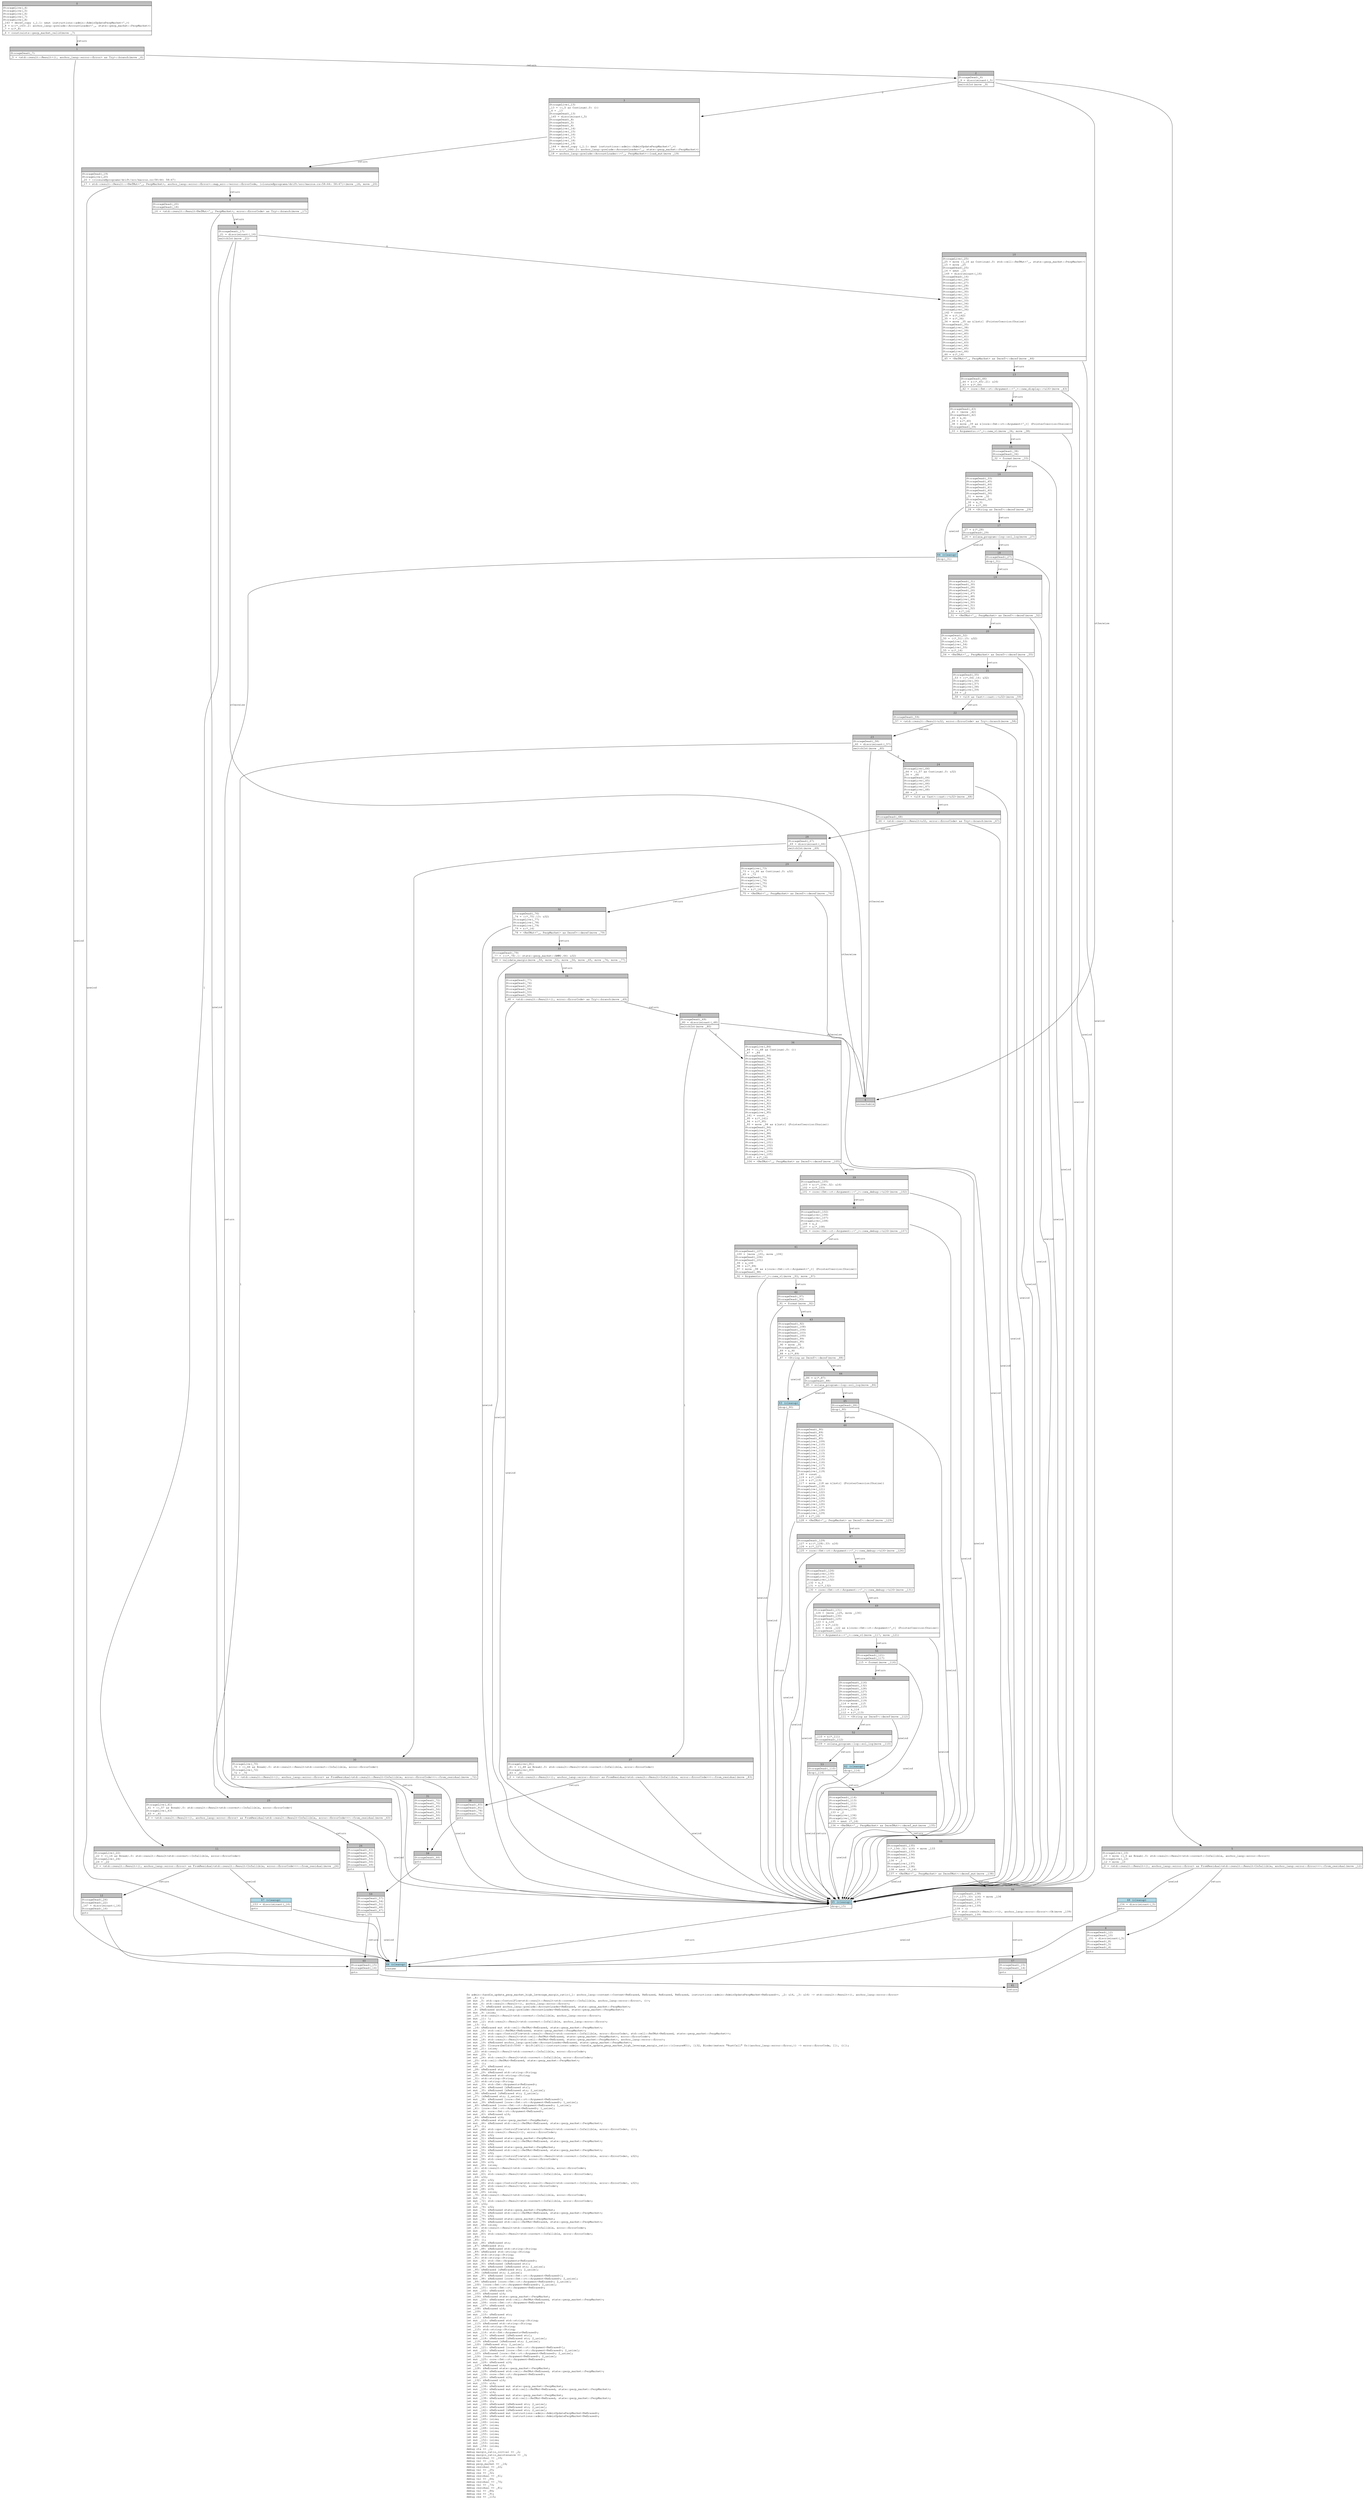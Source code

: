 digraph Mir_0_5559 {
    graph [fontname="Courier, monospace"];
    node [fontname="Courier, monospace"];
    edge [fontname="Courier, monospace"];
    label=<fn admin::handle_update_perp_market_high_leverage_margin_ratio(_1: anchor_lang::context::Context&lt;ReErased, ReErased, ReErased, ReErased, instructions::admin::AdminUpdatePerpMarket&lt;ReErased&gt;&gt;, _2: u16, _3: u16) -&gt; std::result::Result&lt;(), anchor_lang::error::Error&gt;<br align="left"/>let _4: ();<br align="left"/>let mut _5: std::ops::ControlFlow&lt;std::result::Result&lt;std::convert::Infallible, anchor_lang::error::Error&gt;, ()&gt;;<br align="left"/>let mut _6: std::result::Result&lt;(), anchor_lang::error::Error&gt;;<br align="left"/>let mut _7: &amp;ReErased anchor_lang::prelude::AccountLoader&lt;ReErased, state::perp_market::PerpMarket&gt;;<br align="left"/>let _8: &amp;ReErased anchor_lang::prelude::AccountLoader&lt;ReErased, state::perp_market::PerpMarket&gt;;<br align="left"/>let mut _9: isize;<br align="left"/>let _10: std::result::Result&lt;std::convert::Infallible, anchor_lang::error::Error&gt;;<br align="left"/>let mut _11: !;<br align="left"/>let mut _12: std::result::Result&lt;std::convert::Infallible, anchor_lang::error::Error&gt;;<br align="left"/>let _13: ();<br align="left"/>let _14: &amp;ReErased mut std::cell::RefMut&lt;ReErased, state::perp_market::PerpMarket&gt;;<br align="left"/>let mut _15: std::cell::RefMut&lt;ReErased, state::perp_market::PerpMarket&gt;;<br align="left"/>let mut _16: std::ops::ControlFlow&lt;std::result::Result&lt;std::convert::Infallible, error::ErrorCode&gt;, std::cell::RefMut&lt;ReErased, state::perp_market::PerpMarket&gt;&gt;;<br align="left"/>let mut _17: std::result::Result&lt;std::cell::RefMut&lt;ReErased, state::perp_market::PerpMarket&gt;, error::ErrorCode&gt;;<br align="left"/>let mut _18: std::result::Result&lt;std::cell::RefMut&lt;ReErased, state::perp_market::PerpMarket&gt;, anchor_lang::error::Error&gt;;<br align="left"/>let mut _19: &amp;ReErased anchor_lang::prelude::AccountLoader&lt;ReErased, state::perp_market::PerpMarket&gt;;<br align="left"/>let mut _20: Closure(DefId(0:5560 ~ drift[d311]::instructions::admin::handle_update_perp_market_high_leverage_margin_ratio::{closure#0}), [i32, Binder(extern &quot;RustCall&quot; fn((anchor_lang::error::Error,)) -&gt; error::ErrorCode, []), ()]);<br align="left"/>let mut _21: isize;<br align="left"/>let _22: std::result::Result&lt;std::convert::Infallible, error::ErrorCode&gt;;<br align="left"/>let mut _23: !;<br align="left"/>let mut _24: std::result::Result&lt;std::convert::Infallible, error::ErrorCode&gt;;<br align="left"/>let _25: std::cell::RefMut&lt;ReErased, state::perp_market::PerpMarket&gt;;<br align="left"/>let _26: ();<br align="left"/>let mut _27: &amp;ReErased str;<br align="left"/>let _28: &amp;ReErased str;<br align="left"/>let mut _29: &amp;ReErased std::string::String;<br align="left"/>let _30: &amp;ReErased std::string::String;<br align="left"/>let _31: std::string::String;<br align="left"/>let _32: std::string::String;<br align="left"/>let mut _33: std::fmt::Arguments&lt;ReErased&gt;;<br align="left"/>let mut _34: &amp;ReErased [&amp;ReErased str];<br align="left"/>let mut _35: &amp;ReErased [&amp;ReErased str; 2_usize];<br align="left"/>let _36: &amp;ReErased [&amp;ReErased str; 2_usize];<br align="left"/>let _37: [&amp;ReErased str; 2_usize];<br align="left"/>let mut _38: &amp;ReErased [core::fmt::rt::Argument&lt;ReErased&gt;];<br align="left"/>let mut _39: &amp;ReErased [core::fmt::rt::Argument&lt;ReErased&gt;; 1_usize];<br align="left"/>let _40: &amp;ReErased [core::fmt::rt::Argument&lt;ReErased&gt;; 1_usize];<br align="left"/>let _41: [core::fmt::rt::Argument&lt;ReErased&gt;; 1_usize];<br align="left"/>let mut _42: core::fmt::rt::Argument&lt;ReErased&gt;;<br align="left"/>let mut _43: &amp;ReErased u16;<br align="left"/>let _44: &amp;ReErased u16;<br align="left"/>let _45: &amp;ReErased state::perp_market::PerpMarket;<br align="left"/>let mut _46: &amp;ReErased std::cell::RefMut&lt;ReErased, state::perp_market::PerpMarket&gt;;<br align="left"/>let _47: ();<br align="left"/>let mut _48: std::ops::ControlFlow&lt;std::result::Result&lt;std::convert::Infallible, error::ErrorCode&gt;, ()&gt;;<br align="left"/>let mut _49: std::result::Result&lt;(), error::ErrorCode&gt;;<br align="left"/>let mut _50: u32;<br align="left"/>let mut _51: &amp;ReErased state::perp_market::PerpMarket;<br align="left"/>let mut _52: &amp;ReErased std::cell::RefMut&lt;ReErased, state::perp_market::PerpMarket&gt;;<br align="left"/>let mut _53: u32;<br align="left"/>let mut _54: &amp;ReErased state::perp_market::PerpMarket;<br align="left"/>let mut _55: &amp;ReErased std::cell::RefMut&lt;ReErased, state::perp_market::PerpMarket&gt;;<br align="left"/>let mut _56: u32;<br align="left"/>let mut _57: std::ops::ControlFlow&lt;std::result::Result&lt;std::convert::Infallible, error::ErrorCode&gt;, u32&gt;;<br align="left"/>let mut _58: std::result::Result&lt;u32, error::ErrorCode&gt;;<br align="left"/>let mut _59: u16;<br align="left"/>let mut _60: isize;<br align="left"/>let _61: std::result::Result&lt;std::convert::Infallible, error::ErrorCode&gt;;<br align="left"/>let mut _62: !;<br align="left"/>let mut _63: std::result::Result&lt;std::convert::Infallible, error::ErrorCode&gt;;<br align="left"/>let _64: u32;<br align="left"/>let mut _65: u32;<br align="left"/>let mut _66: std::ops::ControlFlow&lt;std::result::Result&lt;std::convert::Infallible, error::ErrorCode&gt;, u32&gt;;<br align="left"/>let mut _67: std::result::Result&lt;u32, error::ErrorCode&gt;;<br align="left"/>let mut _68: u16;<br align="left"/>let mut _69: isize;<br align="left"/>let _70: std::result::Result&lt;std::convert::Infallible, error::ErrorCode&gt;;<br align="left"/>let mut _71: !;<br align="left"/>let mut _72: std::result::Result&lt;std::convert::Infallible, error::ErrorCode&gt;;<br align="left"/>let _73: u32;<br align="left"/>let mut _74: u32;<br align="left"/>let mut _75: &amp;ReErased state::perp_market::PerpMarket;<br align="left"/>let mut _76: &amp;ReErased std::cell::RefMut&lt;ReErased, state::perp_market::PerpMarket&gt;;<br align="left"/>let mut _77: u32;<br align="left"/>let mut _78: &amp;ReErased state::perp_market::PerpMarket;<br align="left"/>let mut _79: &amp;ReErased std::cell::RefMut&lt;ReErased, state::perp_market::PerpMarket&gt;;<br align="left"/>let mut _80: isize;<br align="left"/>let _81: std::result::Result&lt;std::convert::Infallible, error::ErrorCode&gt;;<br align="left"/>let mut _82: !;<br align="left"/>let mut _83: std::result::Result&lt;std::convert::Infallible, error::ErrorCode&gt;;<br align="left"/>let _84: ();<br align="left"/>let _85: ();<br align="left"/>let mut _86: &amp;ReErased str;<br align="left"/>let _87: &amp;ReErased str;<br align="left"/>let mut _88: &amp;ReErased std::string::String;<br align="left"/>let _89: &amp;ReErased std::string::String;<br align="left"/>let _90: std::string::String;<br align="left"/>let _91: std::string::String;<br align="left"/>let mut _92: std::fmt::Arguments&lt;ReErased&gt;;<br align="left"/>let mut _93: &amp;ReErased [&amp;ReErased str];<br align="left"/>let mut _94: &amp;ReErased [&amp;ReErased str; 2_usize];<br align="left"/>let _95: &amp;ReErased [&amp;ReErased str; 2_usize];<br align="left"/>let _96: [&amp;ReErased str; 2_usize];<br align="left"/>let mut _97: &amp;ReErased [core::fmt::rt::Argument&lt;ReErased&gt;];<br align="left"/>let mut _98: &amp;ReErased [core::fmt::rt::Argument&lt;ReErased&gt;; 2_usize];<br align="left"/>let _99: &amp;ReErased [core::fmt::rt::Argument&lt;ReErased&gt;; 2_usize];<br align="left"/>let _100: [core::fmt::rt::Argument&lt;ReErased&gt;; 2_usize];<br align="left"/>let mut _101: core::fmt::rt::Argument&lt;ReErased&gt;;<br align="left"/>let mut _102: &amp;ReErased u16;<br align="left"/>let _103: &amp;ReErased u16;<br align="left"/>let _104: &amp;ReErased state::perp_market::PerpMarket;<br align="left"/>let mut _105: &amp;ReErased std::cell::RefMut&lt;ReErased, state::perp_market::PerpMarket&gt;;<br align="left"/>let mut _106: core::fmt::rt::Argument&lt;ReErased&gt;;<br align="left"/>let mut _107: &amp;ReErased u16;<br align="left"/>let _108: &amp;ReErased u16;<br align="left"/>let _109: ();<br align="left"/>let mut _110: &amp;ReErased str;<br align="left"/>let _111: &amp;ReErased str;<br align="left"/>let mut _112: &amp;ReErased std::string::String;<br align="left"/>let _113: &amp;ReErased std::string::String;<br align="left"/>let _114: std::string::String;<br align="left"/>let _115: std::string::String;<br align="left"/>let mut _116: std::fmt::Arguments&lt;ReErased&gt;;<br align="left"/>let mut _117: &amp;ReErased [&amp;ReErased str];<br align="left"/>let mut _118: &amp;ReErased [&amp;ReErased str; 2_usize];<br align="left"/>let _119: &amp;ReErased [&amp;ReErased str; 2_usize];<br align="left"/>let _120: [&amp;ReErased str; 2_usize];<br align="left"/>let mut _121: &amp;ReErased [core::fmt::rt::Argument&lt;ReErased&gt;];<br align="left"/>let mut _122: &amp;ReErased [core::fmt::rt::Argument&lt;ReErased&gt;; 2_usize];<br align="left"/>let _123: &amp;ReErased [core::fmt::rt::Argument&lt;ReErased&gt;; 2_usize];<br align="left"/>let _124: [core::fmt::rt::Argument&lt;ReErased&gt;; 2_usize];<br align="left"/>let mut _125: core::fmt::rt::Argument&lt;ReErased&gt;;<br align="left"/>let mut _126: &amp;ReErased u16;<br align="left"/>let _127: &amp;ReErased u16;<br align="left"/>let _128: &amp;ReErased state::perp_market::PerpMarket;<br align="left"/>let mut _129: &amp;ReErased std::cell::RefMut&lt;ReErased, state::perp_market::PerpMarket&gt;;<br align="left"/>let mut _130: core::fmt::rt::Argument&lt;ReErased&gt;;<br align="left"/>let mut _131: &amp;ReErased u16;<br align="left"/>let _132: &amp;ReErased u16;<br align="left"/>let mut _133: u16;<br align="left"/>let mut _134: &amp;ReErased mut state::perp_market::PerpMarket;<br align="left"/>let mut _135: &amp;ReErased mut std::cell::RefMut&lt;ReErased, state::perp_market::PerpMarket&gt;;<br align="left"/>let mut _136: u16;<br align="left"/>let mut _137: &amp;ReErased mut state::perp_market::PerpMarket;<br align="left"/>let mut _138: &amp;ReErased mut std::cell::RefMut&lt;ReErased, state::perp_market::PerpMarket&gt;;<br align="left"/>let mut _139: ();<br align="left"/>let mut _140: &amp;ReErased [&amp;ReErased str; 2_usize];<br align="left"/>let mut _141: &amp;ReErased [&amp;ReErased str; 2_usize];<br align="left"/>let mut _142: &amp;ReErased [&amp;ReErased str; 2_usize];<br align="left"/>let mut _143: &amp;ReErased mut instructions::admin::AdminUpdatePerpMarket&lt;ReErased&gt;;<br align="left"/>let mut _144: &amp;ReErased mut instructions::admin::AdminUpdatePerpMarket&lt;ReErased&gt;;<br align="left"/>let mut _145: isize;<br align="left"/>let mut _146: isize;<br align="left"/>let mut _147: isize;<br align="left"/>let mut _148: isize;<br align="left"/>let mut _149: isize;<br align="left"/>let mut _150: isize;<br align="left"/>let mut _151: isize;<br align="left"/>let mut _152: isize;<br align="left"/>let mut _153: isize;<br align="left"/>let mut _154: isize;<br align="left"/>debug ctx =&gt; _1;<br align="left"/>debug margin_ratio_initial =&gt; _2;<br align="left"/>debug margin_ratio_maintenance =&gt; _3;<br align="left"/>debug residual =&gt; _10;<br align="left"/>debug val =&gt; _13;<br align="left"/>debug perp_market =&gt; _14;<br align="left"/>debug residual =&gt; _22;<br align="left"/>debug val =&gt; _25;<br align="left"/>debug res =&gt; _32;<br align="left"/>debug residual =&gt; _61;<br align="left"/>debug val =&gt; _64;<br align="left"/>debug residual =&gt; _70;<br align="left"/>debug val =&gt; _73;<br align="left"/>debug residual =&gt; _81;<br align="left"/>debug val =&gt; _84;<br align="left"/>debug res =&gt; _91;<br align="left"/>debug res =&gt; _115;<br align="left"/>>;
    bb0__0_5559 [shape="none", label=<<table border="0" cellborder="1" cellspacing="0"><tr><td bgcolor="gray" align="center" colspan="1">0</td></tr><tr><td align="left" balign="left">StorageLive(_4)<br/>StorageLive(_5)<br/>StorageLive(_6)<br/>StorageLive(_7)<br/>StorageLive(_8)<br/>_143 = deref_copy (_1.1: &amp;mut instructions::admin::AdminUpdatePerpMarket&lt;'_&gt;)<br/>_8 = &amp;((*_143).2: anchor_lang::prelude::AccountLoader&lt;'_, state::perp_market::PerpMarket&gt;)<br/>_7 = &amp;(*_8)<br/></td></tr><tr><td align="left">_6 = constraints::perp_market_valid(move _7)</td></tr></table>>];
    bb1__0_5559 [shape="none", label=<<table border="0" cellborder="1" cellspacing="0"><tr><td bgcolor="gray" align="center" colspan="1">1</td></tr><tr><td align="left" balign="left">StorageDead(_7)<br/></td></tr><tr><td align="left">_5 = &lt;std::result::Result&lt;(), anchor_lang::error::Error&gt; as Try&gt;::branch(move _6)</td></tr></table>>];
    bb2__0_5559 [shape="none", label=<<table border="0" cellborder="1" cellspacing="0"><tr><td bgcolor="gray" align="center" colspan="1">2</td></tr><tr><td align="left" balign="left">StorageDead(_6)<br/>_9 = discriminant(_5)<br/></td></tr><tr><td align="left">switchInt(move _9)</td></tr></table>>];
    bb3__0_5559 [shape="none", label=<<table border="0" cellborder="1" cellspacing="0"><tr><td bgcolor="gray" align="center" colspan="1">3</td></tr><tr><td align="left" balign="left">StorageLive(_13)<br/>_13 = ((_5 as Continue).0: ())<br/>_4 = _13<br/>StorageDead(_13)<br/>_145 = discriminant(_5)<br/>StorageDead(_8)<br/>StorageDead(_5)<br/>StorageDead(_4)<br/>StorageLive(_14)<br/>StorageLive(_15)<br/>StorageLive(_16)<br/>StorageLive(_17)<br/>StorageLive(_18)<br/>StorageLive(_19)<br/>_144 = deref_copy (_1.1: &amp;mut instructions::admin::AdminUpdatePerpMarket&lt;'_&gt;)<br/>_19 = &amp;((*_144).2: anchor_lang::prelude::AccountLoader&lt;'_, state::perp_market::PerpMarket&gt;)<br/></td></tr><tr><td align="left">_18 = anchor_lang::prelude::AccountLoader::&lt;'_, PerpMarket&gt;::load_mut(move _19)</td></tr></table>>];
    bb4__0_5559 [shape="none", label=<<table border="0" cellborder="1" cellspacing="0"><tr><td bgcolor="gray" align="center" colspan="1">4</td></tr><tr><td align="left">unreachable</td></tr></table>>];
    bb5__0_5559 [shape="none", label=<<table border="0" cellborder="1" cellspacing="0"><tr><td bgcolor="gray" align="center" colspan="1">5</td></tr><tr><td align="left" balign="left">StorageLive(_10)<br/>_10 = move ((_5 as Break).0: std::result::Result&lt;std::convert::Infallible, anchor_lang::error::Error&gt;)<br/>StorageLive(_12)<br/>_12 = move _10<br/></td></tr><tr><td align="left">_0 = &lt;std::result::Result&lt;(), anchor_lang::error::Error&gt; as FromResidual&lt;std::result::Result&lt;Infallible, anchor_lang::error::Error&gt;&gt;&gt;::from_residual(move _12)</td></tr></table>>];
    bb6__0_5559 [shape="none", label=<<table border="0" cellborder="1" cellspacing="0"><tr><td bgcolor="gray" align="center" colspan="1">6</td></tr><tr><td align="left" balign="left">StorageDead(_12)<br/>StorageDead(_10)<br/>_151 = discriminant(_5)<br/>StorageDead(_8)<br/>StorageDead(_5)<br/>StorageDead(_4)<br/></td></tr><tr><td align="left">goto</td></tr></table>>];
    bb7__0_5559 [shape="none", label=<<table border="0" cellborder="1" cellspacing="0"><tr><td bgcolor="gray" align="center" colspan="1">7</td></tr><tr><td align="left" balign="left">StorageDead(_19)<br/>StorageLive(_20)<br/>_20 = {closure@programs/drift/src/macros.rs:58:44: 58:47}<br/></td></tr><tr><td align="left">_17 = std::result::Result::&lt;RefMut&lt;'_, PerpMarket&gt;, anchor_lang::error::Error&gt;::map_err::&lt;error::ErrorCode, {closure@programs/drift/src/macros.rs:58:44: 58:47}&gt;(move _18, move _20)</td></tr></table>>];
    bb8__0_5559 [shape="none", label=<<table border="0" cellborder="1" cellspacing="0"><tr><td bgcolor="gray" align="center" colspan="1">8</td></tr><tr><td align="left" balign="left">StorageDead(_20)<br/>StorageDead(_18)<br/></td></tr><tr><td align="left">_16 = &lt;std::result::Result&lt;RefMut&lt;'_, PerpMarket&gt;, error::ErrorCode&gt; as Try&gt;::branch(move _17)</td></tr></table>>];
    bb9__0_5559 [shape="none", label=<<table border="0" cellborder="1" cellspacing="0"><tr><td bgcolor="gray" align="center" colspan="1">9</td></tr><tr><td align="left" balign="left">StorageDead(_17)<br/>_21 = discriminant(_16)<br/></td></tr><tr><td align="left">switchInt(move _21)</td></tr></table>>];
    bb10__0_5559 [shape="none", label=<<table border="0" cellborder="1" cellspacing="0"><tr><td bgcolor="gray" align="center" colspan="1">10</td></tr><tr><td align="left" balign="left">StorageLive(_25)<br/>_25 = move ((_16 as Continue).0: std::cell::RefMut&lt;'_, state::perp_market::PerpMarket&gt;)<br/>_15 = move _25<br/>StorageDead(_25)<br/>_14 = &amp;mut _15<br/>_149 = discriminant(_16)<br/>StorageDead(_16)<br/>StorageLive(_26)<br/>StorageLive(_27)<br/>StorageLive(_28)<br/>StorageLive(_29)<br/>StorageLive(_30)<br/>StorageLive(_31)<br/>StorageLive(_32)<br/>StorageLive(_33)<br/>StorageLive(_34)<br/>StorageLive(_35)<br/>StorageLive(_36)<br/>_142 = const _<br/>_36 = &amp;(*_142)<br/>_35 = &amp;(*_36)<br/>_34 = move _35 as &amp;[&amp;str] (PointerCoercion(Unsize))<br/>StorageDead(_35)<br/>StorageLive(_38)<br/>StorageLive(_39)<br/>StorageLive(_40)<br/>StorageLive(_41)<br/>StorageLive(_42)<br/>StorageLive(_43)<br/>StorageLive(_44)<br/>StorageLive(_45)<br/>StorageLive(_46)<br/>_46 = &amp;(*_14)<br/></td></tr><tr><td align="left">_45 = &lt;RefMut&lt;'_, PerpMarket&gt; as Deref&gt;::deref(move _46)</td></tr></table>>];
    bb11__0_5559 [shape="none", label=<<table border="0" cellborder="1" cellspacing="0"><tr><td bgcolor="gray" align="center" colspan="1">11</td></tr><tr><td align="left" balign="left">StorageLive(_22)<br/>_22 = ((_16 as Break).0: std::result::Result&lt;std::convert::Infallible, error::ErrorCode&gt;)<br/>StorageLive(_24)<br/>_24 = _22<br/></td></tr><tr><td align="left">_0 = &lt;std::result::Result&lt;(), anchor_lang::error::Error&gt; as FromResidual&lt;std::result::Result&lt;Infallible, error::ErrorCode&gt;&gt;&gt;::from_residual(move _24)</td></tr></table>>];
    bb12__0_5559 [shape="none", label=<<table border="0" cellborder="1" cellspacing="0"><tr><td bgcolor="gray" align="center" colspan="1">12</td></tr><tr><td align="left" balign="left">StorageDead(_24)<br/>StorageDead(_22)<br/>_147 = discriminant(_16)<br/>StorageDead(_16)<br/></td></tr><tr><td align="left">goto</td></tr></table>>];
    bb13__0_5559 [shape="none", label=<<table border="0" cellborder="1" cellspacing="0"><tr><td bgcolor="gray" align="center" colspan="1">13</td></tr><tr><td align="left" balign="left">StorageDead(_46)<br/>_44 = &amp;((*_45).21: u16)<br/>_43 = &amp;(*_44)<br/></td></tr><tr><td align="left">_42 = core::fmt::rt::Argument::&lt;'_&gt;::new_display::&lt;u16&gt;(move _43)</td></tr></table>>];
    bb14__0_5559 [shape="none", label=<<table border="0" cellborder="1" cellspacing="0"><tr><td bgcolor="gray" align="center" colspan="1">14</td></tr><tr><td align="left" balign="left">StorageDead(_43)<br/>_41 = [move _42]<br/>StorageDead(_42)<br/>_40 = &amp;_41<br/>_39 = &amp;(*_40)<br/>_38 = move _39 as &amp;[core::fmt::rt::Argument&lt;'_&gt;] (PointerCoercion(Unsize))<br/>StorageDead(_39)<br/></td></tr><tr><td align="left">_33 = Arguments::&lt;'_&gt;::new_v1(move _34, move _38)</td></tr></table>>];
    bb15__0_5559 [shape="none", label=<<table border="0" cellborder="1" cellspacing="0"><tr><td bgcolor="gray" align="center" colspan="1">15</td></tr><tr><td align="left" balign="left">StorageDead(_38)<br/>StorageDead(_34)<br/></td></tr><tr><td align="left">_32 = format(move _33)</td></tr></table>>];
    bb16__0_5559 [shape="none", label=<<table border="0" cellborder="1" cellspacing="0"><tr><td bgcolor="gray" align="center" colspan="1">16</td></tr><tr><td align="left" balign="left">StorageDead(_33)<br/>StorageDead(_45)<br/>StorageDead(_44)<br/>StorageDead(_41)<br/>StorageDead(_40)<br/>StorageDead(_36)<br/>_31 = move _32<br/>StorageDead(_32)<br/>_30 = &amp;_31<br/>_29 = &amp;(*_30)<br/></td></tr><tr><td align="left">_28 = &lt;String as Deref&gt;::deref(move _29)</td></tr></table>>];
    bb17__0_5559 [shape="none", label=<<table border="0" cellborder="1" cellspacing="0"><tr><td bgcolor="gray" align="center" colspan="1">17</td></tr><tr><td align="left" balign="left">_27 = &amp;(*_28)<br/>StorageDead(_29)<br/></td></tr><tr><td align="left">_26 = solana_program::log::sol_log(move _27)</td></tr></table>>];
    bb18__0_5559 [shape="none", label=<<table border="0" cellborder="1" cellspacing="0"><tr><td bgcolor="gray" align="center" colspan="1">18</td></tr><tr><td align="left" balign="left">StorageDead(_27)<br/></td></tr><tr><td align="left">drop(_31)</td></tr></table>>];
    bb19__0_5559 [shape="none", label=<<table border="0" cellborder="1" cellspacing="0"><tr><td bgcolor="gray" align="center" colspan="1">19</td></tr><tr><td align="left" balign="left">StorageDead(_31)<br/>StorageDead(_30)<br/>StorageDead(_28)<br/>StorageDead(_26)<br/>StorageLive(_47)<br/>StorageLive(_48)<br/>StorageLive(_49)<br/>StorageLive(_50)<br/>StorageLive(_51)<br/>StorageLive(_52)<br/>_52 = &amp;(*_14)<br/></td></tr><tr><td align="left">_51 = &lt;RefMut&lt;'_, PerpMarket&gt; as Deref&gt;::deref(move _52)</td></tr></table>>];
    bb20__0_5559 [shape="none", label=<<table border="0" cellborder="1" cellspacing="0"><tr><td bgcolor="gray" align="center" colspan="1">20</td></tr><tr><td align="left" balign="left">StorageDead(_52)<br/>_50 = ((*_51).15: u32)<br/>StorageLive(_53)<br/>StorageLive(_54)<br/>StorageLive(_55)<br/>_55 = &amp;(*_14)<br/></td></tr><tr><td align="left">_54 = &lt;RefMut&lt;'_, PerpMarket&gt; as Deref&gt;::deref(move _55)</td></tr></table>>];
    bb21__0_5559 [shape="none", label=<<table border="0" cellborder="1" cellspacing="0"><tr><td bgcolor="gray" align="center" colspan="1">21</td></tr><tr><td align="left" balign="left">StorageDead(_55)<br/>_53 = ((*_54).16: u32)<br/>StorageLive(_56)<br/>StorageLive(_57)<br/>StorageLive(_58)<br/>StorageLive(_59)<br/>_59 = _2<br/></td></tr><tr><td align="left">_58 = &lt;u16 as Cast&gt;::cast::&lt;u32&gt;(move _59)</td></tr></table>>];
    bb22__0_5559 [shape="none", label=<<table border="0" cellborder="1" cellspacing="0"><tr><td bgcolor="gray" align="center" colspan="1">22</td></tr><tr><td align="left" balign="left">StorageDead(_59)<br/></td></tr><tr><td align="left">_57 = &lt;std::result::Result&lt;u32, error::ErrorCode&gt; as Try&gt;::branch(move _58)</td></tr></table>>];
    bb23__0_5559 [shape="none", label=<<table border="0" cellborder="1" cellspacing="0"><tr><td bgcolor="gray" align="center" colspan="1">23</td></tr><tr><td align="left" balign="left">StorageDead(_58)<br/>_60 = discriminant(_57)<br/></td></tr><tr><td align="left">switchInt(move _60)</td></tr></table>>];
    bb24__0_5559 [shape="none", label=<<table border="0" cellborder="1" cellspacing="0"><tr><td bgcolor="gray" align="center" colspan="1">24</td></tr><tr><td align="left" balign="left">StorageLive(_64)<br/>_64 = ((_57 as Continue).0: u32)<br/>_56 = _64<br/>StorageDead(_64)<br/>StorageLive(_65)<br/>StorageLive(_66)<br/>StorageLive(_67)<br/>StorageLive(_68)<br/>_68 = _3<br/></td></tr><tr><td align="left">_67 = &lt;u16 as Cast&gt;::cast::&lt;u32&gt;(move _68)</td></tr></table>>];
    bb25__0_5559 [shape="none", label=<<table border="0" cellborder="1" cellspacing="0"><tr><td bgcolor="gray" align="center" colspan="1">25</td></tr><tr><td align="left" balign="left">StorageLive(_61)<br/>_61 = ((_57 as Break).0: std::result::Result&lt;std::convert::Infallible, error::ErrorCode&gt;)<br/>StorageLive(_63)<br/>_63 = _61<br/></td></tr><tr><td align="left">_0 = &lt;std::result::Result&lt;(), anchor_lang::error::Error&gt; as FromResidual&lt;std::result::Result&lt;Infallible, error::ErrorCode&gt;&gt;&gt;::from_residual(move _63)</td></tr></table>>];
    bb26__0_5559 [shape="none", label=<<table border="0" cellborder="1" cellspacing="0"><tr><td bgcolor="gray" align="center" colspan="1">26</td></tr><tr><td align="left" balign="left">StorageDead(_63)<br/>StorageDead(_61)<br/>StorageDead(_56)<br/>StorageDead(_53)<br/>StorageDead(_50)<br/>StorageDead(_49)<br/></td></tr><tr><td align="left">goto</td></tr></table>>];
    bb27__0_5559 [shape="none", label=<<table border="0" cellborder="1" cellspacing="0"><tr><td bgcolor="gray" align="center" colspan="1">27</td></tr><tr><td align="left" balign="left">StorageDead(_68)<br/></td></tr><tr><td align="left">_66 = &lt;std::result::Result&lt;u32, error::ErrorCode&gt; as Try&gt;::branch(move _67)</td></tr></table>>];
    bb28__0_5559 [shape="none", label=<<table border="0" cellborder="1" cellspacing="0"><tr><td bgcolor="gray" align="center" colspan="1">28</td></tr><tr><td align="left" balign="left">StorageDead(_67)<br/>_69 = discriminant(_66)<br/></td></tr><tr><td align="left">switchInt(move _69)</td></tr></table>>];
    bb29__0_5559 [shape="none", label=<<table border="0" cellborder="1" cellspacing="0"><tr><td bgcolor="gray" align="center" colspan="1">29</td></tr><tr><td align="left" balign="left">StorageLive(_73)<br/>_73 = ((_66 as Continue).0: u32)<br/>_65 = _73<br/>StorageDead(_73)<br/>StorageLive(_74)<br/>StorageLive(_75)<br/>StorageLive(_76)<br/>_76 = &amp;(*_14)<br/></td></tr><tr><td align="left">_75 = &lt;RefMut&lt;'_, PerpMarket&gt; as Deref&gt;::deref(move _76)</td></tr></table>>];
    bb30__0_5559 [shape="none", label=<<table border="0" cellborder="1" cellspacing="0"><tr><td bgcolor="gray" align="center" colspan="1">30</td></tr><tr><td align="left" balign="left">StorageLive(_70)<br/>_70 = ((_66 as Break).0: std::result::Result&lt;std::convert::Infallible, error::ErrorCode&gt;)<br/>StorageLive(_72)<br/>_72 = _70<br/></td></tr><tr><td align="left">_0 = &lt;std::result::Result&lt;(), anchor_lang::error::Error&gt; as FromResidual&lt;std::result::Result&lt;Infallible, error::ErrorCode&gt;&gt;&gt;::from_residual(move _72)</td></tr></table>>];
    bb31__0_5559 [shape="none", label=<<table border="0" cellborder="1" cellspacing="0"><tr><td bgcolor="gray" align="center" colspan="1">31</td></tr><tr><td align="left" balign="left">StorageDead(_72)<br/>StorageDead(_70)<br/>StorageDead(_65)<br/>StorageDead(_56)<br/>StorageDead(_53)<br/>StorageDead(_50)<br/>StorageDead(_49)<br/></td></tr><tr><td align="left">goto</td></tr></table>>];
    bb32__0_5559 [shape="none", label=<<table border="0" cellborder="1" cellspacing="0"><tr><td bgcolor="gray" align="center" colspan="1">32</td></tr><tr><td align="left" balign="left">StorageDead(_76)<br/>_74 = ((*_75).13: u32)<br/>StorageLive(_77)<br/>StorageLive(_78)<br/>StorageLive(_79)<br/>_79 = &amp;(*_14)<br/></td></tr><tr><td align="left">_78 = &lt;RefMut&lt;'_, PerpMarket&gt; as Deref&gt;::deref(move _79)</td></tr></table>>];
    bb33__0_5559 [shape="none", label=<<table border="0" cellborder="1" cellspacing="0"><tr><td bgcolor="gray" align="center" colspan="1">33</td></tr><tr><td align="left" balign="left">StorageDead(_79)<br/>_77 = (((*_78).1: state::perp_market::AMM).64: u32)<br/></td></tr><tr><td align="left">_49 = validate_margin(move _50, move _53, move _56, move _65, move _74, move _77)</td></tr></table>>];
    bb34__0_5559 [shape="none", label=<<table border="0" cellborder="1" cellspacing="0"><tr><td bgcolor="gray" align="center" colspan="1">34</td></tr><tr><td align="left" balign="left">StorageDead(_77)<br/>StorageDead(_74)<br/>StorageDead(_65)<br/>StorageDead(_56)<br/>StorageDead(_53)<br/>StorageDead(_50)<br/></td></tr><tr><td align="left">_48 = &lt;std::result::Result&lt;(), error::ErrorCode&gt; as Try&gt;::branch(move _49)</td></tr></table>>];
    bb35__0_5559 [shape="none", label=<<table border="0" cellborder="1" cellspacing="0"><tr><td bgcolor="gray" align="center" colspan="1">35</td></tr><tr><td align="left" balign="left">StorageDead(_49)<br/>_80 = discriminant(_48)<br/></td></tr><tr><td align="left">switchInt(move _80)</td></tr></table>>];
    bb36__0_5559 [shape="none", label=<<table border="0" cellborder="1" cellspacing="0"><tr><td bgcolor="gray" align="center" colspan="1">36</td></tr><tr><td align="left" balign="left">StorageLive(_84)<br/>_84 = ((_48 as Continue).0: ())<br/>_47 = _84<br/>StorageDead(_84)<br/>StorageDead(_78)<br/>StorageDead(_75)<br/>StorageDead(_66)<br/>StorageDead(_57)<br/>StorageDead(_54)<br/>StorageDead(_51)<br/>StorageDead(_48)<br/>StorageDead(_47)<br/>StorageLive(_85)<br/>StorageLive(_86)<br/>StorageLive(_87)<br/>StorageLive(_88)<br/>StorageLive(_89)<br/>StorageLive(_90)<br/>StorageLive(_91)<br/>StorageLive(_92)<br/>StorageLive(_93)<br/>StorageLive(_94)<br/>StorageLive(_95)<br/>_141 = const _<br/>_95 = &amp;(*_141)<br/>_94 = &amp;(*_95)<br/>_93 = move _94 as &amp;[&amp;str] (PointerCoercion(Unsize))<br/>StorageDead(_94)<br/>StorageLive(_97)<br/>StorageLive(_98)<br/>StorageLive(_99)<br/>StorageLive(_100)<br/>StorageLive(_101)<br/>StorageLive(_102)<br/>StorageLive(_103)<br/>StorageLive(_104)<br/>StorageLive(_105)<br/>_105 = &amp;(*_14)<br/></td></tr><tr><td align="left">_104 = &lt;RefMut&lt;'_, PerpMarket&gt; as Deref&gt;::deref(move _105)</td></tr></table>>];
    bb37__0_5559 [shape="none", label=<<table border="0" cellborder="1" cellspacing="0"><tr><td bgcolor="gray" align="center" colspan="1">37</td></tr><tr><td align="left" balign="left">StorageLive(_81)<br/>_81 = ((_48 as Break).0: std::result::Result&lt;std::convert::Infallible, error::ErrorCode&gt;)<br/>StorageLive(_83)<br/>_83 = _81<br/></td></tr><tr><td align="left">_0 = &lt;std::result::Result&lt;(), anchor_lang::error::Error&gt; as FromResidual&lt;std::result::Result&lt;Infallible, error::ErrorCode&gt;&gt;&gt;::from_residual(move _83)</td></tr></table>>];
    bb38__0_5559 [shape="none", label=<<table border="0" cellborder="1" cellspacing="0"><tr><td bgcolor="gray" align="center" colspan="1">38</td></tr><tr><td align="left" balign="left">StorageDead(_83)<br/>StorageDead(_81)<br/>StorageDead(_78)<br/>StorageDead(_75)<br/></td></tr><tr><td align="left">goto</td></tr></table>>];
    bb39__0_5559 [shape="none", label=<<table border="0" cellborder="1" cellspacing="0"><tr><td bgcolor="gray" align="center" colspan="1">39</td></tr><tr><td align="left" balign="left">StorageDead(_105)<br/>_103 = &amp;((*_104).32: u16)<br/>_102 = &amp;(*_103)<br/></td></tr><tr><td align="left">_101 = core::fmt::rt::Argument::&lt;'_&gt;::new_debug::&lt;u16&gt;(move _102)</td></tr></table>>];
    bb40__0_5559 [shape="none", label=<<table border="0" cellborder="1" cellspacing="0"><tr><td bgcolor="gray" align="center" colspan="1">40</td></tr><tr><td align="left" balign="left">StorageDead(_102)<br/>StorageLive(_106)<br/>StorageLive(_107)<br/>StorageLive(_108)<br/>_108 = &amp;_2<br/>_107 = &amp;(*_108)<br/></td></tr><tr><td align="left">_106 = core::fmt::rt::Argument::&lt;'_&gt;::new_debug::&lt;u16&gt;(move _107)</td></tr></table>>];
    bb41__0_5559 [shape="none", label=<<table border="0" cellborder="1" cellspacing="0"><tr><td bgcolor="gray" align="center" colspan="1">41</td></tr><tr><td align="left" balign="left">StorageDead(_107)<br/>_100 = [move _101, move _106]<br/>StorageDead(_106)<br/>StorageDead(_101)<br/>_99 = &amp;_100<br/>_98 = &amp;(*_99)<br/>_97 = move _98 as &amp;[core::fmt::rt::Argument&lt;'_&gt;] (PointerCoercion(Unsize))<br/>StorageDead(_98)<br/></td></tr><tr><td align="left">_92 = Arguments::&lt;'_&gt;::new_v1(move _93, move _97)</td></tr></table>>];
    bb42__0_5559 [shape="none", label=<<table border="0" cellborder="1" cellspacing="0"><tr><td bgcolor="gray" align="center" colspan="1">42</td></tr><tr><td align="left" balign="left">StorageDead(_97)<br/>StorageDead(_93)<br/></td></tr><tr><td align="left">_91 = format(move _92)</td></tr></table>>];
    bb43__0_5559 [shape="none", label=<<table border="0" cellborder="1" cellspacing="0"><tr><td bgcolor="gray" align="center" colspan="1">43</td></tr><tr><td align="left" balign="left">StorageDead(_92)<br/>StorageDead(_108)<br/>StorageDead(_104)<br/>StorageDead(_103)<br/>StorageDead(_100)<br/>StorageDead(_99)<br/>StorageDead(_95)<br/>_90 = move _91<br/>StorageDead(_91)<br/>_89 = &amp;_90<br/>_88 = &amp;(*_89)<br/></td></tr><tr><td align="left">_87 = &lt;String as Deref&gt;::deref(move _88)</td></tr></table>>];
    bb44__0_5559 [shape="none", label=<<table border="0" cellborder="1" cellspacing="0"><tr><td bgcolor="gray" align="center" colspan="1">44</td></tr><tr><td align="left" balign="left">_86 = &amp;(*_87)<br/>StorageDead(_88)<br/></td></tr><tr><td align="left">_85 = solana_program::log::sol_log(move _86)</td></tr></table>>];
    bb45__0_5559 [shape="none", label=<<table border="0" cellborder="1" cellspacing="0"><tr><td bgcolor="gray" align="center" colspan="1">45</td></tr><tr><td align="left" balign="left">StorageDead(_86)<br/></td></tr><tr><td align="left">drop(_90)</td></tr></table>>];
    bb46__0_5559 [shape="none", label=<<table border="0" cellborder="1" cellspacing="0"><tr><td bgcolor="gray" align="center" colspan="1">46</td></tr><tr><td align="left" balign="left">StorageDead(_90)<br/>StorageDead(_89)<br/>StorageDead(_87)<br/>StorageDead(_85)<br/>StorageLive(_109)<br/>StorageLive(_110)<br/>StorageLive(_111)<br/>StorageLive(_112)<br/>StorageLive(_113)<br/>StorageLive(_114)<br/>StorageLive(_115)<br/>StorageLive(_116)<br/>StorageLive(_117)<br/>StorageLive(_118)<br/>StorageLive(_119)<br/>_140 = const _<br/>_119 = &amp;(*_140)<br/>_118 = &amp;(*_119)<br/>_117 = move _118 as &amp;[&amp;str] (PointerCoercion(Unsize))<br/>StorageDead(_118)<br/>StorageLive(_121)<br/>StorageLive(_122)<br/>StorageLive(_123)<br/>StorageLive(_124)<br/>StorageLive(_125)<br/>StorageLive(_126)<br/>StorageLive(_127)<br/>StorageLive(_128)<br/>StorageLive(_129)<br/>_129 = &amp;(*_14)<br/></td></tr><tr><td align="left">_128 = &lt;RefMut&lt;'_, PerpMarket&gt; as Deref&gt;::deref(move _129)</td></tr></table>>];
    bb47__0_5559 [shape="none", label=<<table border="0" cellborder="1" cellspacing="0"><tr><td bgcolor="gray" align="center" colspan="1">47</td></tr><tr><td align="left" balign="left">StorageDead(_129)<br/>_127 = &amp;((*_128).33: u16)<br/>_126 = &amp;(*_127)<br/></td></tr><tr><td align="left">_125 = core::fmt::rt::Argument::&lt;'_&gt;::new_debug::&lt;u16&gt;(move _126)</td></tr></table>>];
    bb48__0_5559 [shape="none", label=<<table border="0" cellborder="1" cellspacing="0"><tr><td bgcolor="gray" align="center" colspan="1">48</td></tr><tr><td align="left" balign="left">StorageDead(_126)<br/>StorageLive(_130)<br/>StorageLive(_131)<br/>StorageLive(_132)<br/>_132 = &amp;_3<br/>_131 = &amp;(*_132)<br/></td></tr><tr><td align="left">_130 = core::fmt::rt::Argument::&lt;'_&gt;::new_debug::&lt;u16&gt;(move _131)</td></tr></table>>];
    bb49__0_5559 [shape="none", label=<<table border="0" cellborder="1" cellspacing="0"><tr><td bgcolor="gray" align="center" colspan="1">49</td></tr><tr><td align="left" balign="left">StorageDead(_131)<br/>_124 = [move _125, move _130]<br/>StorageDead(_130)<br/>StorageDead(_125)<br/>_123 = &amp;_124<br/>_122 = &amp;(*_123)<br/>_121 = move _122 as &amp;[core::fmt::rt::Argument&lt;'_&gt;] (PointerCoercion(Unsize))<br/>StorageDead(_122)<br/></td></tr><tr><td align="left">_116 = Arguments::&lt;'_&gt;::new_v1(move _117, move _121)</td></tr></table>>];
    bb50__0_5559 [shape="none", label=<<table border="0" cellborder="1" cellspacing="0"><tr><td bgcolor="gray" align="center" colspan="1">50</td></tr><tr><td align="left" balign="left">StorageDead(_121)<br/>StorageDead(_117)<br/></td></tr><tr><td align="left">_115 = format(move _116)</td></tr></table>>];
    bb51__0_5559 [shape="none", label=<<table border="0" cellborder="1" cellspacing="0"><tr><td bgcolor="gray" align="center" colspan="1">51</td></tr><tr><td align="left" balign="left">StorageDead(_116)<br/>StorageDead(_132)<br/>StorageDead(_128)<br/>StorageDead(_127)<br/>StorageDead(_124)<br/>StorageDead(_123)<br/>StorageDead(_119)<br/>_114 = move _115<br/>StorageDead(_115)<br/>_113 = &amp;_114<br/>_112 = &amp;(*_113)<br/></td></tr><tr><td align="left">_111 = &lt;String as Deref&gt;::deref(move _112)</td></tr></table>>];
    bb52__0_5559 [shape="none", label=<<table border="0" cellborder="1" cellspacing="0"><tr><td bgcolor="gray" align="center" colspan="1">52</td></tr><tr><td align="left" balign="left">_110 = &amp;(*_111)<br/>StorageDead(_112)<br/></td></tr><tr><td align="left">_109 = solana_program::log::sol_log(move _110)</td></tr></table>>];
    bb53__0_5559 [shape="none", label=<<table border="0" cellborder="1" cellspacing="0"><tr><td bgcolor="gray" align="center" colspan="1">53</td></tr><tr><td align="left" balign="left">StorageDead(_110)<br/></td></tr><tr><td align="left">drop(_114)</td></tr></table>>];
    bb54__0_5559 [shape="none", label=<<table border="0" cellborder="1" cellspacing="0"><tr><td bgcolor="gray" align="center" colspan="1">54</td></tr><tr><td align="left" balign="left">StorageDead(_114)<br/>StorageDead(_113)<br/>StorageDead(_111)<br/>StorageDead(_109)<br/>StorageLive(_133)<br/>_133 = _2<br/>StorageLive(_134)<br/>StorageLive(_135)<br/>_135 = &amp;mut (*_14)<br/></td></tr><tr><td align="left">_134 = &lt;RefMut&lt;'_, PerpMarket&gt; as DerefMut&gt;::deref_mut(move _135)</td></tr></table>>];
    bb55__0_5559 [shape="none", label=<<table border="0" cellborder="1" cellspacing="0"><tr><td bgcolor="gray" align="center" colspan="1">55</td></tr><tr><td align="left" balign="left">StorageDead(_135)<br/>((*_134).32: u16) = move _133<br/>StorageDead(_133)<br/>StorageDead(_134)<br/>StorageLive(_136)<br/>_136 = _3<br/>StorageLive(_137)<br/>StorageLive(_138)<br/>_138 = &amp;mut (*_14)<br/></td></tr><tr><td align="left">_137 = &lt;RefMut&lt;'_, PerpMarket&gt; as DerefMut&gt;::deref_mut(move _138)</td></tr></table>>];
    bb56__0_5559 [shape="none", label=<<table border="0" cellborder="1" cellspacing="0"><tr><td bgcolor="gray" align="center" colspan="1">56</td></tr><tr><td align="left" balign="left">StorageDead(_138)<br/>((*_137).33: u16) = move _136<br/>StorageDead(_136)<br/>StorageDead(_137)<br/>StorageLive(_139)<br/>_139 = ()<br/>_0 = std::result::Result::&lt;(), anchor_lang::error::Error&gt;::Ok(move _139)<br/>StorageDead(_139)<br/></td></tr><tr><td align="left">drop(_15)</td></tr></table>>];
    bb57__0_5559 [shape="none", label=<<table border="0" cellborder="1" cellspacing="0"><tr><td bgcolor="gray" align="center" colspan="1">57</td></tr><tr><td align="left" balign="left">StorageDead(_15)<br/>StorageDead(_14)<br/></td></tr><tr><td align="left">goto</td></tr></table>>];
    bb58__0_5559 [shape="none", label=<<table border="0" cellborder="1" cellspacing="0"><tr><td bgcolor="gray" align="center" colspan="1">58</td></tr><tr><td align="left" balign="left">StorageDead(_66)<br/></td></tr><tr><td align="left">goto</td></tr></table>>];
    bb59__0_5559 [shape="none", label=<<table border="0" cellborder="1" cellspacing="0"><tr><td bgcolor="gray" align="center" colspan="1">59</td></tr><tr><td align="left" balign="left">StorageDead(_57)<br/>StorageDead(_54)<br/>StorageDead(_51)<br/>StorageDead(_48)<br/>StorageDead(_47)<br/></td></tr><tr><td align="left">drop(_15)</td></tr></table>>];
    bb60__0_5559 [shape="none", label=<<table border="0" cellborder="1" cellspacing="0"><tr><td bgcolor="gray" align="center" colspan="1">60</td></tr><tr><td align="left" balign="left">StorageDead(_15)<br/>StorageDead(_14)<br/></td></tr><tr><td align="left">goto</td></tr></table>>];
    bb61__0_5559 [shape="none", label=<<table border="0" cellborder="1" cellspacing="0"><tr><td bgcolor="gray" align="center" colspan="1">61</td></tr><tr><td align="left">return</td></tr></table>>];
    bb62__0_5559 [shape="none", label=<<table border="0" cellborder="1" cellspacing="0"><tr><td bgcolor="lightblue" align="center" colspan="1">62 (cleanup)</td></tr><tr><td align="left">drop(_114)</td></tr></table>>];
    bb63__0_5559 [shape="none", label=<<table border="0" cellborder="1" cellspacing="0"><tr><td bgcolor="lightblue" align="center" colspan="1">63 (cleanup)</td></tr><tr><td align="left">drop(_90)</td></tr></table>>];
    bb64__0_5559 [shape="none", label=<<table border="0" cellborder="1" cellspacing="0"><tr><td bgcolor="lightblue" align="center" colspan="1">64 (cleanup)</td></tr><tr><td align="left">drop(_31)</td></tr></table>>];
    bb65__0_5559 [shape="none", label=<<table border="0" cellborder="1" cellspacing="0"><tr><td bgcolor="lightblue" align="center" colspan="1">65 (cleanup)</td></tr><tr><td align="left">drop(_15)</td></tr></table>>];
    bb66__0_5559 [shape="none", label=<<table border="0" cellborder="1" cellspacing="0"><tr><td bgcolor="lightblue" align="center" colspan="1">66 (cleanup)</td></tr><tr><td align="left">resume</td></tr></table>>];
    bb67__0_5559 [shape="none", label=<<table border="0" cellborder="1" cellspacing="0"><tr><td bgcolor="lightblue" align="center" colspan="1">67 (cleanup)</td></tr><tr><td align="left" balign="left">_153 = discriminant(_16)<br/></td></tr><tr><td align="left">goto</td></tr></table>>];
    bb68__0_5559 [shape="none", label=<<table border="0" cellborder="1" cellspacing="0"><tr><td bgcolor="lightblue" align="center" colspan="1">68 (cleanup)</td></tr><tr><td align="left" balign="left">_154 = discriminant(_5)<br/></td></tr><tr><td align="left">goto</td></tr></table>>];
    bb0__0_5559 -> bb1__0_5559 [label="return"];
    bb1__0_5559 -> bb2__0_5559 [label="return"];
    bb1__0_5559 -> bb66__0_5559 [label="unwind"];
    bb2__0_5559 -> bb3__0_5559 [label="0"];
    bb2__0_5559 -> bb5__0_5559 [label="1"];
    bb2__0_5559 -> bb4__0_5559 [label="otherwise"];
    bb3__0_5559 -> bb7__0_5559 [label="return"];
    bb5__0_5559 -> bb6__0_5559 [label="return"];
    bb5__0_5559 -> bb68__0_5559 [label="unwind"];
    bb6__0_5559 -> bb61__0_5559 [label=""];
    bb7__0_5559 -> bb8__0_5559 [label="return"];
    bb7__0_5559 -> bb66__0_5559 [label="unwind"];
    bb8__0_5559 -> bb9__0_5559 [label="return"];
    bb8__0_5559 -> bb66__0_5559 [label="unwind"];
    bb9__0_5559 -> bb10__0_5559 [label="0"];
    bb9__0_5559 -> bb11__0_5559 [label="1"];
    bb9__0_5559 -> bb4__0_5559 [label="otherwise"];
    bb10__0_5559 -> bb13__0_5559 [label="return"];
    bb10__0_5559 -> bb65__0_5559 [label="unwind"];
    bb11__0_5559 -> bb12__0_5559 [label="return"];
    bb11__0_5559 -> bb67__0_5559 [label="unwind"];
    bb12__0_5559 -> bb60__0_5559 [label=""];
    bb13__0_5559 -> bb14__0_5559 [label="return"];
    bb13__0_5559 -> bb65__0_5559 [label="unwind"];
    bb14__0_5559 -> bb15__0_5559 [label="return"];
    bb14__0_5559 -> bb65__0_5559 [label="unwind"];
    bb15__0_5559 -> bb16__0_5559 [label="return"];
    bb15__0_5559 -> bb65__0_5559 [label="unwind"];
    bb16__0_5559 -> bb17__0_5559 [label="return"];
    bb16__0_5559 -> bb64__0_5559 [label="unwind"];
    bb17__0_5559 -> bb18__0_5559 [label="return"];
    bb17__0_5559 -> bb64__0_5559 [label="unwind"];
    bb18__0_5559 -> bb19__0_5559 [label="return"];
    bb18__0_5559 -> bb65__0_5559 [label="unwind"];
    bb19__0_5559 -> bb20__0_5559 [label="return"];
    bb19__0_5559 -> bb65__0_5559 [label="unwind"];
    bb20__0_5559 -> bb21__0_5559 [label="return"];
    bb20__0_5559 -> bb65__0_5559 [label="unwind"];
    bb21__0_5559 -> bb22__0_5559 [label="return"];
    bb21__0_5559 -> bb65__0_5559 [label="unwind"];
    bb22__0_5559 -> bb23__0_5559 [label="return"];
    bb22__0_5559 -> bb65__0_5559 [label="unwind"];
    bb23__0_5559 -> bb24__0_5559 [label="0"];
    bb23__0_5559 -> bb25__0_5559 [label="1"];
    bb23__0_5559 -> bb4__0_5559 [label="otherwise"];
    bb24__0_5559 -> bb27__0_5559 [label="return"];
    bb24__0_5559 -> bb65__0_5559 [label="unwind"];
    bb25__0_5559 -> bb26__0_5559 [label="return"];
    bb25__0_5559 -> bb65__0_5559 [label="unwind"];
    bb26__0_5559 -> bb59__0_5559 [label=""];
    bb27__0_5559 -> bb28__0_5559 [label="return"];
    bb27__0_5559 -> bb65__0_5559 [label="unwind"];
    bb28__0_5559 -> bb29__0_5559 [label="0"];
    bb28__0_5559 -> bb30__0_5559 [label="1"];
    bb28__0_5559 -> bb4__0_5559 [label="otherwise"];
    bb29__0_5559 -> bb32__0_5559 [label="return"];
    bb29__0_5559 -> bb65__0_5559 [label="unwind"];
    bb30__0_5559 -> bb31__0_5559 [label="return"];
    bb30__0_5559 -> bb65__0_5559 [label="unwind"];
    bb31__0_5559 -> bb58__0_5559 [label=""];
    bb32__0_5559 -> bb33__0_5559 [label="return"];
    bb32__0_5559 -> bb65__0_5559 [label="unwind"];
    bb33__0_5559 -> bb34__0_5559 [label="return"];
    bb33__0_5559 -> bb65__0_5559 [label="unwind"];
    bb34__0_5559 -> bb35__0_5559 [label="return"];
    bb34__0_5559 -> bb65__0_5559 [label="unwind"];
    bb35__0_5559 -> bb36__0_5559 [label="0"];
    bb35__0_5559 -> bb37__0_5559 [label="1"];
    bb35__0_5559 -> bb4__0_5559 [label="otherwise"];
    bb36__0_5559 -> bb39__0_5559 [label="return"];
    bb36__0_5559 -> bb65__0_5559 [label="unwind"];
    bb37__0_5559 -> bb38__0_5559 [label="return"];
    bb37__0_5559 -> bb65__0_5559 [label="unwind"];
    bb38__0_5559 -> bb58__0_5559 [label=""];
    bb39__0_5559 -> bb40__0_5559 [label="return"];
    bb39__0_5559 -> bb65__0_5559 [label="unwind"];
    bb40__0_5559 -> bb41__0_5559 [label="return"];
    bb40__0_5559 -> bb65__0_5559 [label="unwind"];
    bb41__0_5559 -> bb42__0_5559 [label="return"];
    bb41__0_5559 -> bb65__0_5559 [label="unwind"];
    bb42__0_5559 -> bb43__0_5559 [label="return"];
    bb42__0_5559 -> bb65__0_5559 [label="unwind"];
    bb43__0_5559 -> bb44__0_5559 [label="return"];
    bb43__0_5559 -> bb63__0_5559 [label="unwind"];
    bb44__0_5559 -> bb45__0_5559 [label="return"];
    bb44__0_5559 -> bb63__0_5559 [label="unwind"];
    bb45__0_5559 -> bb46__0_5559 [label="return"];
    bb45__0_5559 -> bb65__0_5559 [label="unwind"];
    bb46__0_5559 -> bb47__0_5559 [label="return"];
    bb46__0_5559 -> bb65__0_5559 [label="unwind"];
    bb47__0_5559 -> bb48__0_5559 [label="return"];
    bb47__0_5559 -> bb65__0_5559 [label="unwind"];
    bb48__0_5559 -> bb49__0_5559 [label="return"];
    bb48__0_5559 -> bb65__0_5559 [label="unwind"];
    bb49__0_5559 -> bb50__0_5559 [label="return"];
    bb49__0_5559 -> bb65__0_5559 [label="unwind"];
    bb50__0_5559 -> bb51__0_5559 [label="return"];
    bb50__0_5559 -> bb65__0_5559 [label="unwind"];
    bb51__0_5559 -> bb52__0_5559 [label="return"];
    bb51__0_5559 -> bb62__0_5559 [label="unwind"];
    bb52__0_5559 -> bb53__0_5559 [label="return"];
    bb52__0_5559 -> bb62__0_5559 [label="unwind"];
    bb53__0_5559 -> bb54__0_5559 [label="return"];
    bb53__0_5559 -> bb65__0_5559 [label="unwind"];
    bb54__0_5559 -> bb55__0_5559 [label="return"];
    bb54__0_5559 -> bb65__0_5559 [label="unwind"];
    bb55__0_5559 -> bb56__0_5559 [label="return"];
    bb55__0_5559 -> bb65__0_5559 [label="unwind"];
    bb56__0_5559 -> bb57__0_5559 [label="return"];
    bb56__0_5559 -> bb66__0_5559 [label="unwind"];
    bb57__0_5559 -> bb61__0_5559 [label=""];
    bb58__0_5559 -> bb59__0_5559 [label=""];
    bb59__0_5559 -> bb60__0_5559 [label="return"];
    bb59__0_5559 -> bb66__0_5559 [label="unwind"];
    bb60__0_5559 -> bb61__0_5559 [label=""];
    bb62__0_5559 -> bb65__0_5559 [label="return"];
    bb63__0_5559 -> bb65__0_5559 [label="return"];
    bb64__0_5559 -> bb65__0_5559 [label="return"];
    bb65__0_5559 -> bb66__0_5559 [label="return"];
    bb67__0_5559 -> bb66__0_5559 [label=""];
    bb68__0_5559 -> bb66__0_5559 [label=""];
}
